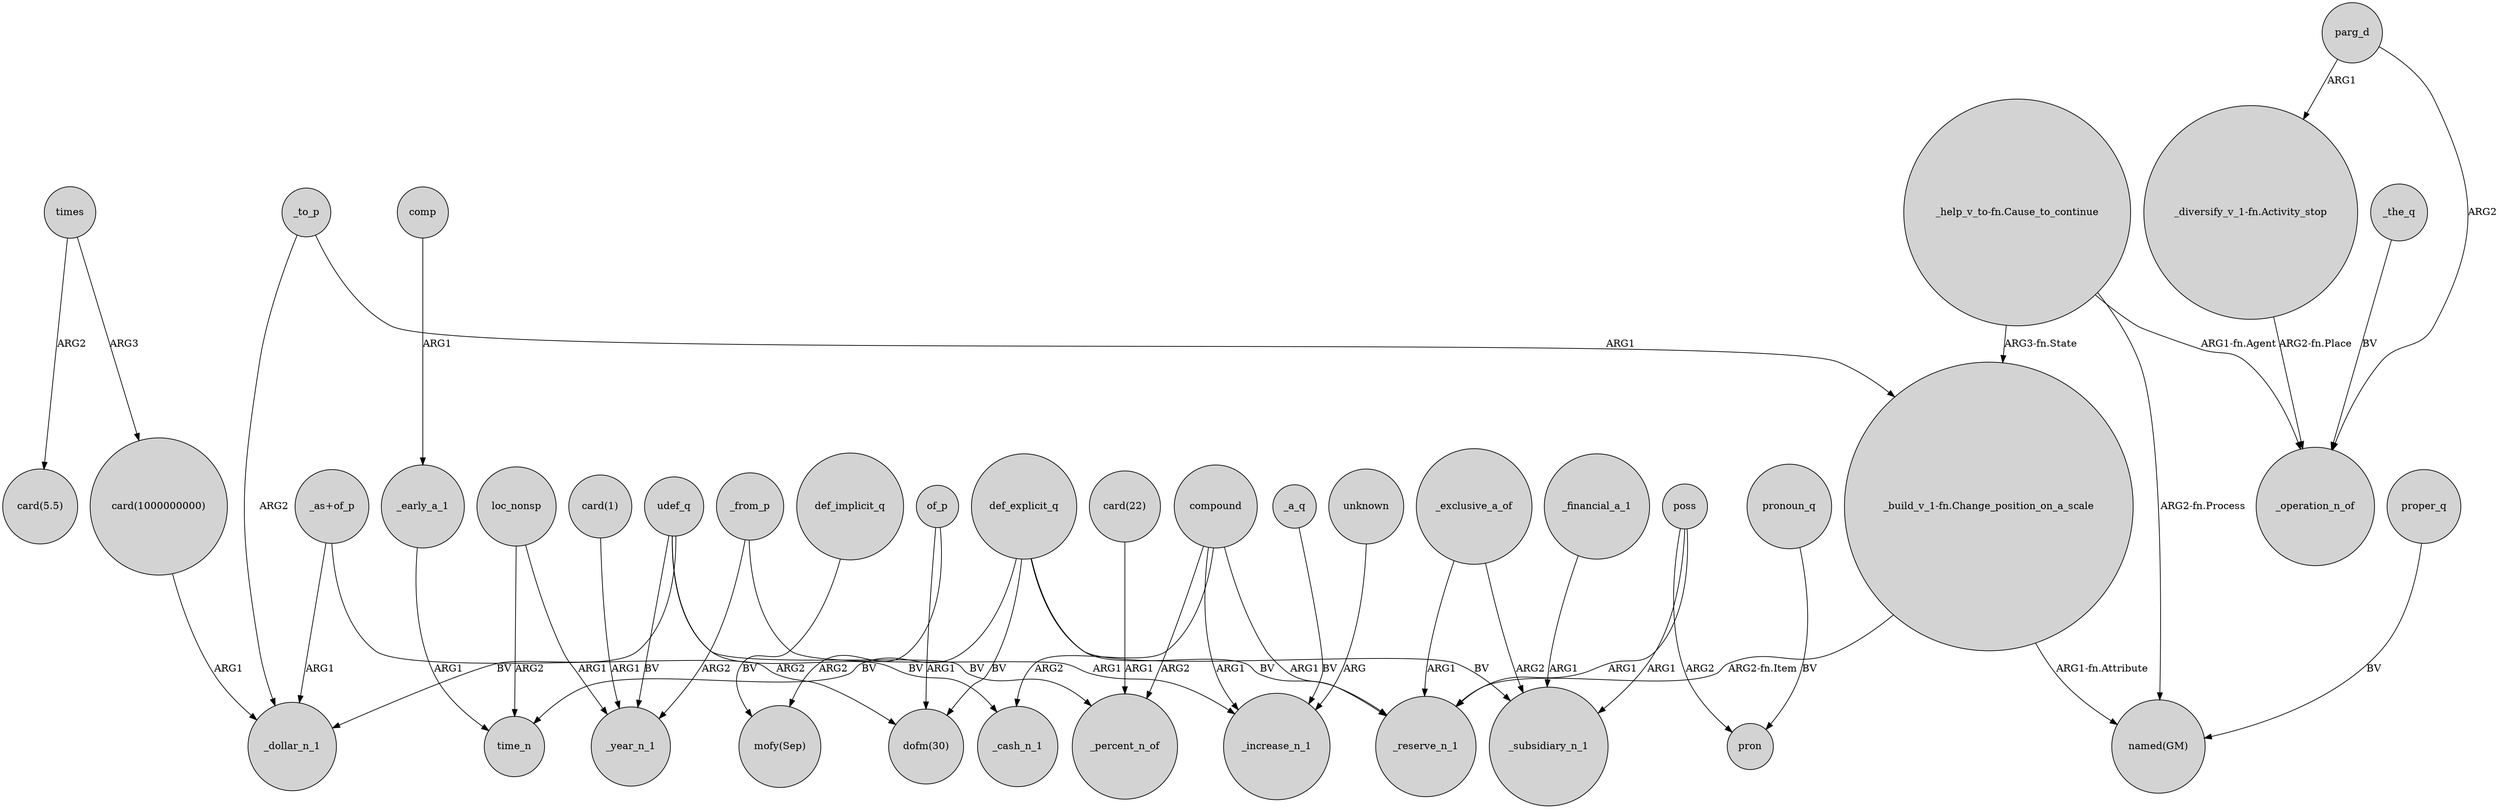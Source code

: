 digraph {
	node [shape=circle style=filled]
	_early_a_1 -> time_n [label=ARG1]
	"_build_v_1-fn.Change_position_on_a_scale" -> "named(GM)" [label="ARG1-fn.Attribute"]
	"card(1000000000)" -> _dollar_n_1 [label=ARG1]
	"_as+of_p" -> _dollar_n_1 [label=ARG1]
	udef_q -> _cash_n_1 [label=BV]
	compound -> _increase_n_1 [label=ARG1]
	compound -> _cash_n_1 [label=ARG2]
	"_help_v_to-fn.Cause_to_continue" -> "named(GM)" [label="ARG2-fn.Process"]
	"card(1)" -> _year_n_1 [label=ARG1]
	"_help_v_to-fn.Cause_to_continue" -> "_build_v_1-fn.Change_position_on_a_scale" [label="ARG3-fn.State"]
	loc_nonsp -> _year_n_1 [label=ARG1]
	proper_q -> "named(GM)" [label=BV]
	def_implicit_q -> "mofy(Sep)" [label=BV]
	"_as+of_p" -> "dofm(30)" [label=ARG2]
	comp -> _early_a_1 [label=ARG1]
	_to_p -> _dollar_n_1 [label=ARG2]
	def_explicit_q -> "dofm(30)" [label=BV]
	_the_q -> _operation_n_of [label=BV]
	of_p -> "mofy(Sep)" [label=ARG2]
	times -> "card(1000000000)" [label=ARG3]
	times -> "card(5.5)" [label=ARG2]
	pronoun_q -> pron [label=BV]
	poss -> pron [label=ARG2]
	def_explicit_q -> _reserve_n_1 [label=BV]
	udef_q -> _percent_n_of [label=BV]
	compound -> _percent_n_of [label=ARG2]
	udef_q -> _dollar_n_1 [label=BV]
	def_explicit_q -> _subsidiary_n_1 [label=BV]
	_from_p -> _year_n_1 [label=ARG2]
	compound -> _reserve_n_1 [label=ARG1]
	_from_p -> _increase_n_1 [label=ARG1]
	_financial_a_1 -> _subsidiary_n_1 [label=ARG1]
	poss -> _subsidiary_n_1 [label=ARG1]
	_exclusive_a_of -> _subsidiary_n_1 [label=ARG2]
	_a_q -> _increase_n_1 [label=BV]
	poss -> _reserve_n_1 [label=ARG1]
	def_explicit_q -> time_n [label=BV]
	"_diversify_v_1-fn.Activity_stop" -> _operation_n_of [label="ARG2-fn.Place"]
	udef_q -> _year_n_1 [label=BV]
	loc_nonsp -> time_n [label=ARG2]
	of_p -> "dofm(30)" [label=ARG1]
	"_build_v_1-fn.Change_position_on_a_scale" -> _reserve_n_1 [label="ARG2-fn.Item"]
	_to_p -> "_build_v_1-fn.Change_position_on_a_scale" [label=ARG1]
	parg_d -> "_diversify_v_1-fn.Activity_stop" [label=ARG1]
	"_help_v_to-fn.Cause_to_continue" -> _operation_n_of [label="ARG1-fn.Agent"]
	_exclusive_a_of -> _reserve_n_1 [label=ARG1]
	unknown -> _increase_n_1 [label=ARG]
	parg_d -> _operation_n_of [label=ARG2]
	"card(22)" -> _percent_n_of [label=ARG1]
}
